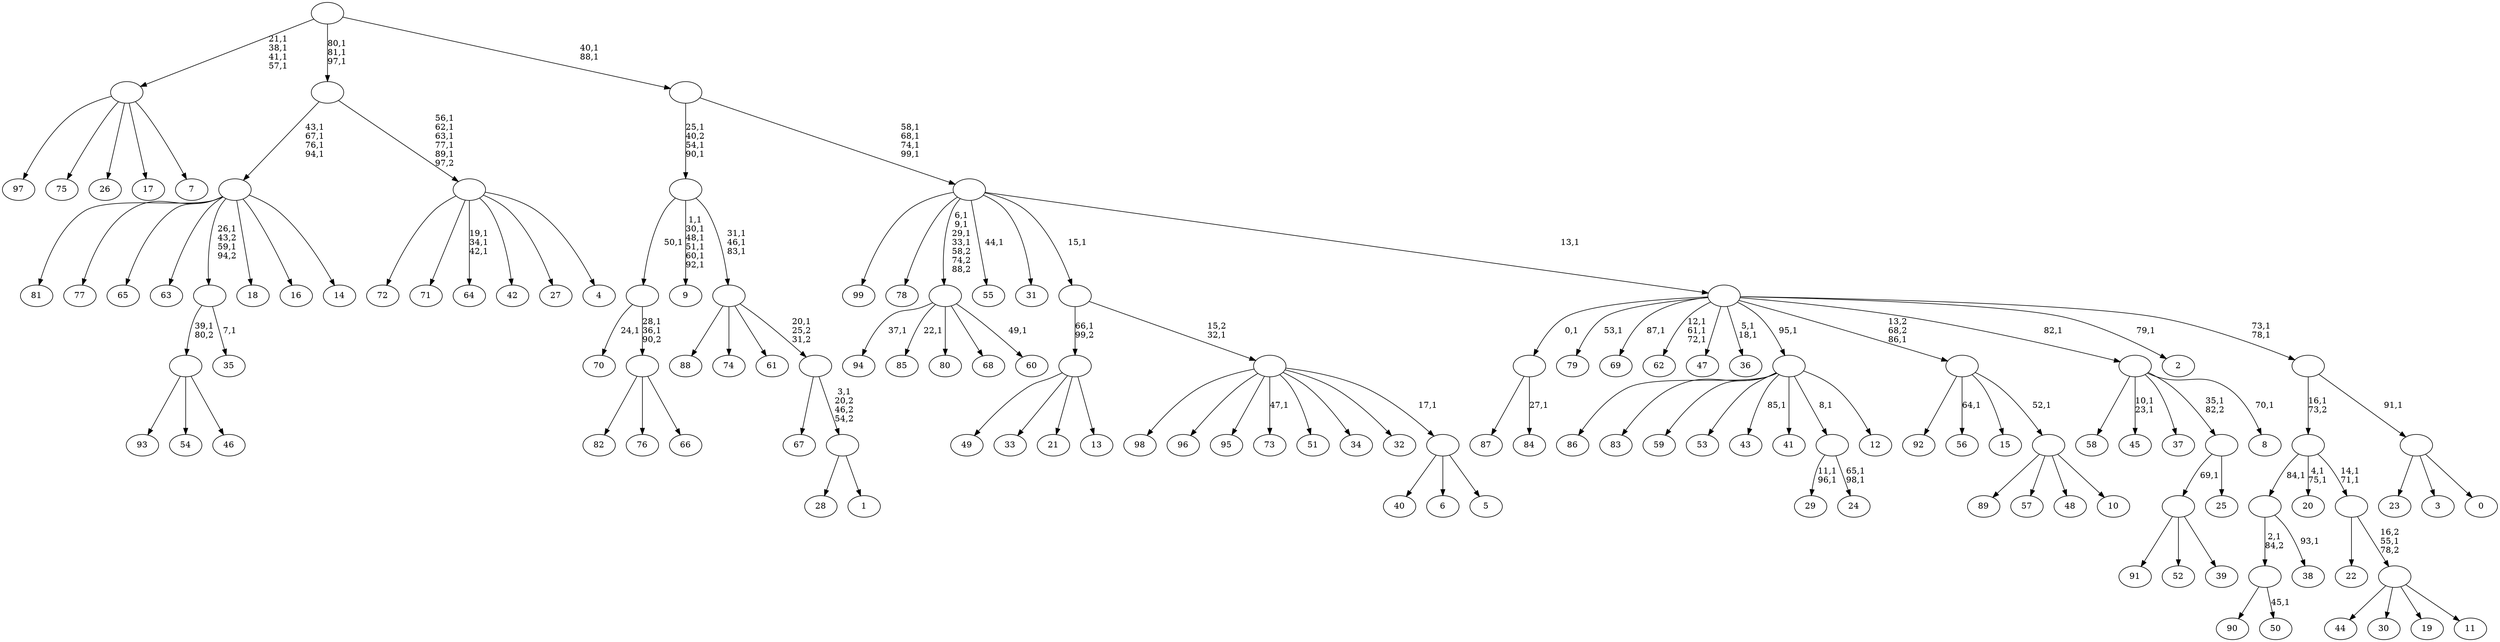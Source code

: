 digraph T {
	200 [label="99"]
	199 [label="98"]
	198 [label="97"]
	197 [label="96"]
	196 [label="95"]
	195 [label="94"]
	193 [label="93"]
	192 [label="92"]
	191 [label="91"]
	190 [label="90"]
	189 [label="89"]
	188 [label="88"]
	187 [label="87"]
	186 [label="86"]
	185 [label="85"]
	183 [label="84"]
	181 [label=""]
	180 [label="83"]
	179 [label="82"]
	178 [label="81"]
	177 [label="80"]
	176 [label="79"]
	174 [label="78"]
	173 [label="77"]
	172 [label="76"]
	171 [label="75"]
	170 [label="74"]
	169 [label="73"]
	167 [label="72"]
	166 [label="71"]
	165 [label="70"]
	163 [label="69"]
	161 [label="68"]
	160 [label="67"]
	159 [label="66"]
	158 [label=""]
	156 [label=""]
	155 [label="65"]
	154 [label="64"]
	150 [label="63"]
	149 [label="62"]
	145 [label="61"]
	144 [label="60"]
	142 [label=""]
	138 [label="59"]
	137 [label="58"]
	136 [label="57"]
	135 [label="56"]
	133 [label="55"]
	131 [label="54"]
	130 [label="53"]
	129 [label="52"]
	128 [label="51"]
	127 [label="50"]
	125 [label=""]
	124 [label="49"]
	123 [label="48"]
	122 [label="47"]
	121 [label="46"]
	120 [label=""]
	119 [label="45"]
	116 [label="44"]
	115 [label="43"]
	113 [label="42"]
	112 [label="41"]
	111 [label="40"]
	110 [label="39"]
	109 [label=""]
	108 [label="38"]
	106 [label=""]
	105 [label="37"]
	104 [label="36"]
	101 [label="35"]
	99 [label=""]
	97 [label="34"]
	96 [label="33"]
	95 [label="32"]
	94 [label="31"]
	93 [label="30"]
	92 [label="29"]
	89 [label="28"]
	88 [label="27"]
	87 [label="26"]
	86 [label="25"]
	85 [label=""]
	84 [label="24"]
	81 [label=""]
	80 [label="23"]
	79 [label="22"]
	78 [label="21"]
	77 [label="20"]
	74 [label="19"]
	73 [label="18"]
	72 [label="17"]
	71 [label="16"]
	70 [label="15"]
	69 [label="14"]
	68 [label=""]
	64 [label="13"]
	63 [label=""]
	62 [label="12"]
	61 [label=""]
	60 [label="11"]
	59 [label=""]
	58 [label=""]
	56 [label=""]
	55 [label="10"]
	54 [label=""]
	53 [label=""]
	52 [label="9"]
	45 [label="8"]
	43 [label=""]
	42 [label="7"]
	41 [label=""]
	37 [label="6"]
	36 [label="5"]
	35 [label=""]
	34 [label=""]
	33 [label=""]
	32 [label="4"]
	31 [label=""]
	26 [label=""]
	23 [label="3"]
	22 [label="2"]
	20 [label="1"]
	19 [label=""]
	18 [label=""]
	17 [label=""]
	14 [label=""]
	11 [label="0"]
	10 [label=""]
	9 [label=""]
	7 [label=""]
	6 [label=""]
	2 [label=""]
	0 [label=""]
	181 -> 183 [label="27,1"]
	181 -> 187 [label=""]
	158 -> 179 [label=""]
	158 -> 172 [label=""]
	158 -> 159 [label=""]
	156 -> 158 [label="28,1\n36,1\n90,2"]
	156 -> 165 [label="24,1"]
	142 -> 144 [label="49,1"]
	142 -> 185 [label="22,1"]
	142 -> 195 [label="37,1"]
	142 -> 177 [label=""]
	142 -> 161 [label=""]
	125 -> 127 [label="45,1"]
	125 -> 190 [label=""]
	120 -> 193 [label=""]
	120 -> 131 [label=""]
	120 -> 121 [label=""]
	109 -> 191 [label=""]
	109 -> 129 [label=""]
	109 -> 110 [label=""]
	106 -> 108 [label="93,1"]
	106 -> 125 [label="2,1\n84,2"]
	99 -> 101 [label="7,1"]
	99 -> 120 [label="39,1\n80,2"]
	85 -> 109 [label="69,1"]
	85 -> 86 [label=""]
	81 -> 84 [label="65,1\n98,1"]
	81 -> 92 [label="11,1\n96,1"]
	68 -> 99 [label="26,1\n43,2\n59,1\n94,2"]
	68 -> 178 [label=""]
	68 -> 173 [label=""]
	68 -> 155 [label=""]
	68 -> 150 [label=""]
	68 -> 73 [label=""]
	68 -> 71 [label=""]
	68 -> 69 [label=""]
	63 -> 124 [label=""]
	63 -> 96 [label=""]
	63 -> 78 [label=""]
	63 -> 64 [label=""]
	61 -> 115 [label="85,1"]
	61 -> 186 [label=""]
	61 -> 180 [label=""]
	61 -> 138 [label=""]
	61 -> 130 [label=""]
	61 -> 112 [label=""]
	61 -> 81 [label="8,1"]
	61 -> 62 [label=""]
	59 -> 116 [label=""]
	59 -> 93 [label=""]
	59 -> 74 [label=""]
	59 -> 60 [label=""]
	58 -> 79 [label=""]
	58 -> 59 [label="16,2\n55,1\n78,2"]
	56 -> 58 [label="14,1\n71,1"]
	56 -> 77 [label="4,1\n75,1"]
	56 -> 106 [label="84,1"]
	54 -> 189 [label=""]
	54 -> 136 [label=""]
	54 -> 123 [label=""]
	54 -> 55 [label=""]
	53 -> 135 [label="64,1"]
	53 -> 192 [label=""]
	53 -> 70 [label=""]
	53 -> 54 [label="52,1"]
	43 -> 45 [label="70,1"]
	43 -> 119 [label="10,1\n23,1"]
	43 -> 137 [label=""]
	43 -> 105 [label=""]
	43 -> 85 [label="35,1\n82,2"]
	41 -> 198 [label=""]
	41 -> 171 [label=""]
	41 -> 87 [label=""]
	41 -> 72 [label=""]
	41 -> 42 [label=""]
	35 -> 111 [label=""]
	35 -> 37 [label=""]
	35 -> 36 [label=""]
	34 -> 169 [label="47,1"]
	34 -> 199 [label=""]
	34 -> 197 [label=""]
	34 -> 196 [label=""]
	34 -> 128 [label=""]
	34 -> 97 [label=""]
	34 -> 95 [label=""]
	34 -> 35 [label="17,1"]
	33 -> 63 [label="66,1\n99,2"]
	33 -> 34 [label="15,2\n32,1"]
	31 -> 154 [label="19,1\n34,1\n42,1"]
	31 -> 167 [label=""]
	31 -> 166 [label=""]
	31 -> 113 [label=""]
	31 -> 88 [label=""]
	31 -> 32 [label=""]
	26 -> 31 [label="56,1\n62,1\n63,1\n77,1\n89,1\n97,2"]
	26 -> 68 [label="43,1\n67,1\n76,1\n94,1"]
	19 -> 89 [label=""]
	19 -> 20 [label=""]
	18 -> 160 [label=""]
	18 -> 19 [label="3,1\n20,2\n46,2\n54,2"]
	17 -> 188 [label=""]
	17 -> 170 [label=""]
	17 -> 145 [label=""]
	17 -> 18 [label="20,1\n25,2\n31,2"]
	14 -> 17 [label="31,1\n46,1\n83,1"]
	14 -> 52 [label="1,1\n30,1\n48,1\n51,1\n60,1\n92,1"]
	14 -> 156 [label="50,1"]
	10 -> 80 [label=""]
	10 -> 23 [label=""]
	10 -> 11 [label=""]
	9 -> 56 [label="16,1\n73,2"]
	9 -> 10 [label="91,1"]
	7 -> 9 [label="73,1\n78,1"]
	7 -> 22 [label="79,1"]
	7 -> 104 [label="5,1\n18,1"]
	7 -> 149 [label="12,1\n61,1\n72,1"]
	7 -> 163 [label="87,1"]
	7 -> 176 [label="53,1"]
	7 -> 181 [label="0,1"]
	7 -> 122 [label=""]
	7 -> 61 [label="95,1"]
	7 -> 53 [label="13,2\n68,2\n86,1"]
	7 -> 43 [label="82,1"]
	6 -> 133 [label="44,1"]
	6 -> 142 [label="6,1\n9,1\n29,1\n33,1\n58,2\n74,2\n88,2"]
	6 -> 200 [label=""]
	6 -> 174 [label=""]
	6 -> 94 [label=""]
	6 -> 33 [label="15,1"]
	6 -> 7 [label="13,1"]
	2 -> 6 [label="58,1\n68,1\n74,1\n99,1"]
	2 -> 14 [label="25,1\n40,2\n54,1\n90,1"]
	0 -> 2 [label="40,1\n88,1"]
	0 -> 26 [label="80,1\n81,1\n97,1"]
	0 -> 41 [label="21,1\n38,1\n41,1\n57,1"]
}

